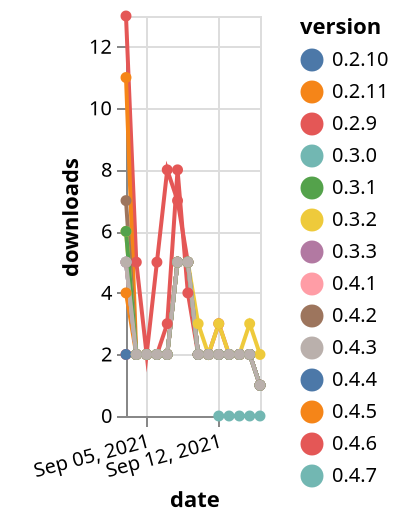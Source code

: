 {"$schema": "https://vega.github.io/schema/vega-lite/v5.json", "description": "A simple bar chart with embedded data.", "data": {"values": [{"date": "2021-09-03", "total": 94, "delta": 13, "version": "0.4.6"}, {"date": "2021-09-04", "total": 99, "delta": 5, "version": "0.4.6"}, {"date": "2021-09-05", "total": 101, "delta": 2, "version": "0.4.6"}, {"date": "2021-09-06", "total": 106, "delta": 5, "version": "0.4.6"}, {"date": "2021-09-07", "total": 114, "delta": 8, "version": "0.4.6"}, {"date": "2021-09-08", "total": 121, "delta": 7, "version": "0.4.6"}, {"date": "2021-09-09", "total": 126, "delta": 5, "version": "0.4.6"}, {"date": "2021-09-10", "total": 128, "delta": 2, "version": "0.4.6"}, {"date": "2021-09-11", "total": 130, "delta": 2, "version": "0.4.6"}, {"date": "2021-09-12", "total": 133, "delta": 3, "version": "0.4.6"}, {"date": "2021-09-13", "total": 135, "delta": 2, "version": "0.4.6"}, {"date": "2021-09-14", "total": 137, "delta": 2, "version": "0.4.6"}, {"date": "2021-09-15", "total": 139, "delta": 2, "version": "0.4.6"}, {"date": "2021-09-16", "total": 140, "delta": 1, "version": "0.4.6"}, {"date": "2021-09-03", "total": 724, "delta": 2, "version": "0.2.9"}, {"date": "2021-09-04", "total": 726, "delta": 2, "version": "0.2.9"}, {"date": "2021-09-05", "total": 728, "delta": 2, "version": "0.2.9"}, {"date": "2021-09-06", "total": 730, "delta": 2, "version": "0.2.9"}, {"date": "2021-09-07", "total": 733, "delta": 3, "version": "0.2.9"}, {"date": "2021-09-08", "total": 741, "delta": 8, "version": "0.2.9"}, {"date": "2021-09-09", "total": 745, "delta": 4, "version": "0.2.9"}, {"date": "2021-09-10", "total": 747, "delta": 2, "version": "0.2.9"}, {"date": "2021-09-11", "total": 749, "delta": 2, "version": "0.2.9"}, {"date": "2021-09-12", "total": 751, "delta": 2, "version": "0.2.9"}, {"date": "2021-09-13", "total": 753, "delta": 2, "version": "0.2.9"}, {"date": "2021-09-14", "total": 755, "delta": 2, "version": "0.2.9"}, {"date": "2021-09-15", "total": 757, "delta": 2, "version": "0.2.9"}, {"date": "2021-09-16", "total": 758, "delta": 1, "version": "0.2.9"}, {"date": "2021-09-03", "total": 470, "delta": 4, "version": "0.2.11"}, {"date": "2021-09-04", "total": 472, "delta": 2, "version": "0.2.11"}, {"date": "2021-09-05", "total": 474, "delta": 2, "version": "0.2.11"}, {"date": "2021-09-06", "total": 476, "delta": 2, "version": "0.2.11"}, {"date": "2021-09-07", "total": 478, "delta": 2, "version": "0.2.11"}, {"date": "2021-09-08", "total": 483, "delta": 5, "version": "0.2.11"}, {"date": "2021-09-09", "total": 488, "delta": 5, "version": "0.2.11"}, {"date": "2021-09-10", "total": 490, "delta": 2, "version": "0.2.11"}, {"date": "2021-09-11", "total": 492, "delta": 2, "version": "0.2.11"}, {"date": "2021-09-12", "total": 494, "delta": 2, "version": "0.2.11"}, {"date": "2021-09-13", "total": 496, "delta": 2, "version": "0.2.11"}, {"date": "2021-09-14", "total": 498, "delta": 2, "version": "0.2.11"}, {"date": "2021-09-15", "total": 500, "delta": 2, "version": "0.2.11"}, {"date": "2021-09-16", "total": 501, "delta": 1, "version": "0.2.11"}, {"date": "2021-09-03", "total": 190, "delta": 5, "version": "0.4.4"}, {"date": "2021-09-04", "total": 192, "delta": 2, "version": "0.4.4"}, {"date": "2021-09-05", "total": 194, "delta": 2, "version": "0.4.4"}, {"date": "2021-09-06", "total": 196, "delta": 2, "version": "0.4.4"}, {"date": "2021-09-07", "total": 198, "delta": 2, "version": "0.4.4"}, {"date": "2021-09-08", "total": 203, "delta": 5, "version": "0.4.4"}, {"date": "2021-09-09", "total": 208, "delta": 5, "version": "0.4.4"}, {"date": "2021-09-10", "total": 210, "delta": 2, "version": "0.4.4"}, {"date": "2021-09-11", "total": 212, "delta": 2, "version": "0.4.4"}, {"date": "2021-09-12", "total": 214, "delta": 2, "version": "0.4.4"}, {"date": "2021-09-13", "total": 216, "delta": 2, "version": "0.4.4"}, {"date": "2021-09-14", "total": 218, "delta": 2, "version": "0.4.4"}, {"date": "2021-09-15", "total": 220, "delta": 2, "version": "0.4.4"}, {"date": "2021-09-16", "total": 221, "delta": 1, "version": "0.4.4"}, {"date": "2021-09-03", "total": 119, "delta": 11, "version": "0.4.5"}, {"date": "2021-09-04", "total": 121, "delta": 2, "version": "0.4.5"}, {"date": "2021-09-05", "total": 123, "delta": 2, "version": "0.4.5"}, {"date": "2021-09-06", "total": 125, "delta": 2, "version": "0.4.5"}, {"date": "2021-09-07", "total": 127, "delta": 2, "version": "0.4.5"}, {"date": "2021-09-08", "total": 132, "delta": 5, "version": "0.4.5"}, {"date": "2021-09-09", "total": 137, "delta": 5, "version": "0.4.5"}, {"date": "2021-09-10", "total": 139, "delta": 2, "version": "0.4.5"}, {"date": "2021-09-11", "total": 141, "delta": 2, "version": "0.4.5"}, {"date": "2021-09-12", "total": 143, "delta": 2, "version": "0.4.5"}, {"date": "2021-09-13", "total": 145, "delta": 2, "version": "0.4.5"}, {"date": "2021-09-14", "total": 147, "delta": 2, "version": "0.4.5"}, {"date": "2021-09-15", "total": 149, "delta": 2, "version": "0.4.5"}, {"date": "2021-09-16", "total": 150, "delta": 1, "version": "0.4.5"}, {"date": "2021-09-03", "total": 430, "delta": 2, "version": "0.2.10"}, {"date": "2021-09-04", "total": 432, "delta": 2, "version": "0.2.10"}, {"date": "2021-09-05", "total": 434, "delta": 2, "version": "0.2.10"}, {"date": "2021-09-06", "total": 436, "delta": 2, "version": "0.2.10"}, {"date": "2021-09-07", "total": 438, "delta": 2, "version": "0.2.10"}, {"date": "2021-09-08", "total": 443, "delta": 5, "version": "0.2.10"}, {"date": "2021-09-09", "total": 448, "delta": 5, "version": "0.2.10"}, {"date": "2021-09-10", "total": 450, "delta": 2, "version": "0.2.10"}, {"date": "2021-09-11", "total": 452, "delta": 2, "version": "0.2.10"}, {"date": "2021-09-12", "total": 454, "delta": 2, "version": "0.2.10"}, {"date": "2021-09-13", "total": 456, "delta": 2, "version": "0.2.10"}, {"date": "2021-09-14", "total": 458, "delta": 2, "version": "0.2.10"}, {"date": "2021-09-15", "total": 460, "delta": 2, "version": "0.2.10"}, {"date": "2021-09-16", "total": 461, "delta": 1, "version": "0.2.10"}, {"date": "2021-09-03", "total": 280, "delta": 7, "version": "0.4.2"}, {"date": "2021-09-04", "total": 282, "delta": 2, "version": "0.4.2"}, {"date": "2021-09-05", "total": 284, "delta": 2, "version": "0.4.2"}, {"date": "2021-09-06", "total": 286, "delta": 2, "version": "0.4.2"}, {"date": "2021-09-07", "total": 288, "delta": 2, "version": "0.4.2"}, {"date": "2021-09-08", "total": 293, "delta": 5, "version": "0.4.2"}, {"date": "2021-09-09", "total": 298, "delta": 5, "version": "0.4.2"}, {"date": "2021-09-10", "total": 300, "delta": 2, "version": "0.4.2"}, {"date": "2021-09-11", "total": 302, "delta": 2, "version": "0.4.2"}, {"date": "2021-09-12", "total": 304, "delta": 2, "version": "0.4.2"}, {"date": "2021-09-13", "total": 306, "delta": 2, "version": "0.4.2"}, {"date": "2021-09-14", "total": 308, "delta": 2, "version": "0.4.2"}, {"date": "2021-09-15", "total": 310, "delta": 2, "version": "0.4.2"}, {"date": "2021-09-16", "total": 311, "delta": 1, "version": "0.4.2"}, {"date": "2021-09-03", "total": 391, "delta": 5, "version": "0.3.3"}, {"date": "2021-09-04", "total": 393, "delta": 2, "version": "0.3.3"}, {"date": "2021-09-05", "total": 395, "delta": 2, "version": "0.3.3"}, {"date": "2021-09-06", "total": 397, "delta": 2, "version": "0.3.3"}, {"date": "2021-09-07", "total": 399, "delta": 2, "version": "0.3.3"}, {"date": "2021-09-08", "total": 404, "delta": 5, "version": "0.3.3"}, {"date": "2021-09-09", "total": 409, "delta": 5, "version": "0.3.3"}, {"date": "2021-09-10", "total": 411, "delta": 2, "version": "0.3.3"}, {"date": "2021-09-11", "total": 413, "delta": 2, "version": "0.3.3"}, {"date": "2021-09-12", "total": 415, "delta": 2, "version": "0.3.3"}, {"date": "2021-09-13", "total": 417, "delta": 2, "version": "0.3.3"}, {"date": "2021-09-14", "total": 419, "delta": 2, "version": "0.3.3"}, {"date": "2021-09-15", "total": 421, "delta": 2, "version": "0.3.3"}, {"date": "2021-09-16", "total": 422, "delta": 1, "version": "0.3.3"}, {"date": "2021-09-03", "total": 356, "delta": 6, "version": "0.3.2"}, {"date": "2021-09-04", "total": 358, "delta": 2, "version": "0.3.2"}, {"date": "2021-09-05", "total": 360, "delta": 2, "version": "0.3.2"}, {"date": "2021-09-06", "total": 362, "delta": 2, "version": "0.3.2"}, {"date": "2021-09-07", "total": 364, "delta": 2, "version": "0.3.2"}, {"date": "2021-09-08", "total": 369, "delta": 5, "version": "0.3.2"}, {"date": "2021-09-09", "total": 374, "delta": 5, "version": "0.3.2"}, {"date": "2021-09-10", "total": 377, "delta": 3, "version": "0.3.2"}, {"date": "2021-09-11", "total": 379, "delta": 2, "version": "0.3.2"}, {"date": "2021-09-12", "total": 382, "delta": 3, "version": "0.3.2"}, {"date": "2021-09-13", "total": 384, "delta": 2, "version": "0.3.2"}, {"date": "2021-09-14", "total": 386, "delta": 2, "version": "0.3.2"}, {"date": "2021-09-15", "total": 389, "delta": 3, "version": "0.3.2"}, {"date": "2021-09-16", "total": 391, "delta": 2, "version": "0.3.2"}, {"date": "2021-09-03", "total": 374, "delta": 5, "version": "0.3.0"}, {"date": "2021-09-04", "total": 376, "delta": 2, "version": "0.3.0"}, {"date": "2021-09-05", "total": 378, "delta": 2, "version": "0.3.0"}, {"date": "2021-09-06", "total": 380, "delta": 2, "version": "0.3.0"}, {"date": "2021-09-07", "total": 382, "delta": 2, "version": "0.3.0"}, {"date": "2021-09-08", "total": 387, "delta": 5, "version": "0.3.0"}, {"date": "2021-09-09", "total": 392, "delta": 5, "version": "0.3.0"}, {"date": "2021-09-10", "total": 394, "delta": 2, "version": "0.3.0"}, {"date": "2021-09-11", "total": 396, "delta": 2, "version": "0.3.0"}, {"date": "2021-09-12", "total": 398, "delta": 2, "version": "0.3.0"}, {"date": "2021-09-13", "total": 400, "delta": 2, "version": "0.3.0"}, {"date": "2021-09-14", "total": 402, "delta": 2, "version": "0.3.0"}, {"date": "2021-09-15", "total": 404, "delta": 2, "version": "0.3.0"}, {"date": "2021-09-16", "total": 405, "delta": 1, "version": "0.3.0"}, {"date": "2021-09-12", "total": 67, "delta": 0, "version": "0.4.7"}, {"date": "2021-09-13", "total": 166, "delta": 0, "version": "0.4.7"}, {"date": "2021-09-14", "total": 266, "delta": 0, "version": "0.4.7"}, {"date": "2021-09-15", "total": 317, "delta": 0, "version": "0.4.7"}, {"date": "2021-09-16", "total": 383, "delta": 0, "version": "0.4.7"}, {"date": "2021-09-03", "total": 239, "delta": 5, "version": "0.4.1"}, {"date": "2021-09-04", "total": 241, "delta": 2, "version": "0.4.1"}, {"date": "2021-09-05", "total": 243, "delta": 2, "version": "0.4.1"}, {"date": "2021-09-06", "total": 245, "delta": 2, "version": "0.4.1"}, {"date": "2021-09-07", "total": 247, "delta": 2, "version": "0.4.1"}, {"date": "2021-09-08", "total": 252, "delta": 5, "version": "0.4.1"}, {"date": "2021-09-09", "total": 257, "delta": 5, "version": "0.4.1"}, {"date": "2021-09-10", "total": 259, "delta": 2, "version": "0.4.1"}, {"date": "2021-09-11", "total": 261, "delta": 2, "version": "0.4.1"}, {"date": "2021-09-12", "total": 263, "delta": 2, "version": "0.4.1"}, {"date": "2021-09-13", "total": 265, "delta": 2, "version": "0.4.1"}, {"date": "2021-09-14", "total": 267, "delta": 2, "version": "0.4.1"}, {"date": "2021-09-15", "total": 269, "delta": 2, "version": "0.4.1"}, {"date": "2021-09-16", "total": 270, "delta": 1, "version": "0.4.1"}, {"date": "2021-09-03", "total": 380, "delta": 6, "version": "0.3.1"}, {"date": "2021-09-04", "total": 382, "delta": 2, "version": "0.3.1"}, {"date": "2021-09-05", "total": 384, "delta": 2, "version": "0.3.1"}, {"date": "2021-09-06", "total": 386, "delta": 2, "version": "0.3.1"}, {"date": "2021-09-07", "total": 388, "delta": 2, "version": "0.3.1"}, {"date": "2021-09-08", "total": 393, "delta": 5, "version": "0.3.1"}, {"date": "2021-09-09", "total": 398, "delta": 5, "version": "0.3.1"}, {"date": "2021-09-10", "total": 400, "delta": 2, "version": "0.3.1"}, {"date": "2021-09-11", "total": 402, "delta": 2, "version": "0.3.1"}, {"date": "2021-09-12", "total": 404, "delta": 2, "version": "0.3.1"}, {"date": "2021-09-13", "total": 406, "delta": 2, "version": "0.3.1"}, {"date": "2021-09-14", "total": 408, "delta": 2, "version": "0.3.1"}, {"date": "2021-09-15", "total": 410, "delta": 2, "version": "0.3.1"}, {"date": "2021-09-16", "total": 411, "delta": 1, "version": "0.3.1"}, {"date": "2021-09-03", "total": 193, "delta": 5, "version": "0.4.3"}, {"date": "2021-09-04", "total": 195, "delta": 2, "version": "0.4.3"}, {"date": "2021-09-05", "total": 197, "delta": 2, "version": "0.4.3"}, {"date": "2021-09-06", "total": 199, "delta": 2, "version": "0.4.3"}, {"date": "2021-09-07", "total": 201, "delta": 2, "version": "0.4.3"}, {"date": "2021-09-08", "total": 206, "delta": 5, "version": "0.4.3"}, {"date": "2021-09-09", "total": 211, "delta": 5, "version": "0.4.3"}, {"date": "2021-09-10", "total": 213, "delta": 2, "version": "0.4.3"}, {"date": "2021-09-11", "total": 215, "delta": 2, "version": "0.4.3"}, {"date": "2021-09-12", "total": 217, "delta": 2, "version": "0.4.3"}, {"date": "2021-09-13", "total": 219, "delta": 2, "version": "0.4.3"}, {"date": "2021-09-14", "total": 221, "delta": 2, "version": "0.4.3"}, {"date": "2021-09-15", "total": 223, "delta": 2, "version": "0.4.3"}, {"date": "2021-09-16", "total": 224, "delta": 1, "version": "0.4.3"}]}, "width": "container", "mark": {"type": "line", "point": {"filled": true}}, "encoding": {"x": {"field": "date", "type": "temporal", "timeUnit": "yearmonthdate", "title": "date", "axis": {"labelAngle": -15}}, "y": {"field": "delta", "type": "quantitative", "title": "downloads"}, "color": {"field": "version", "type": "nominal"}, "tooltip": {"field": "delta"}}}